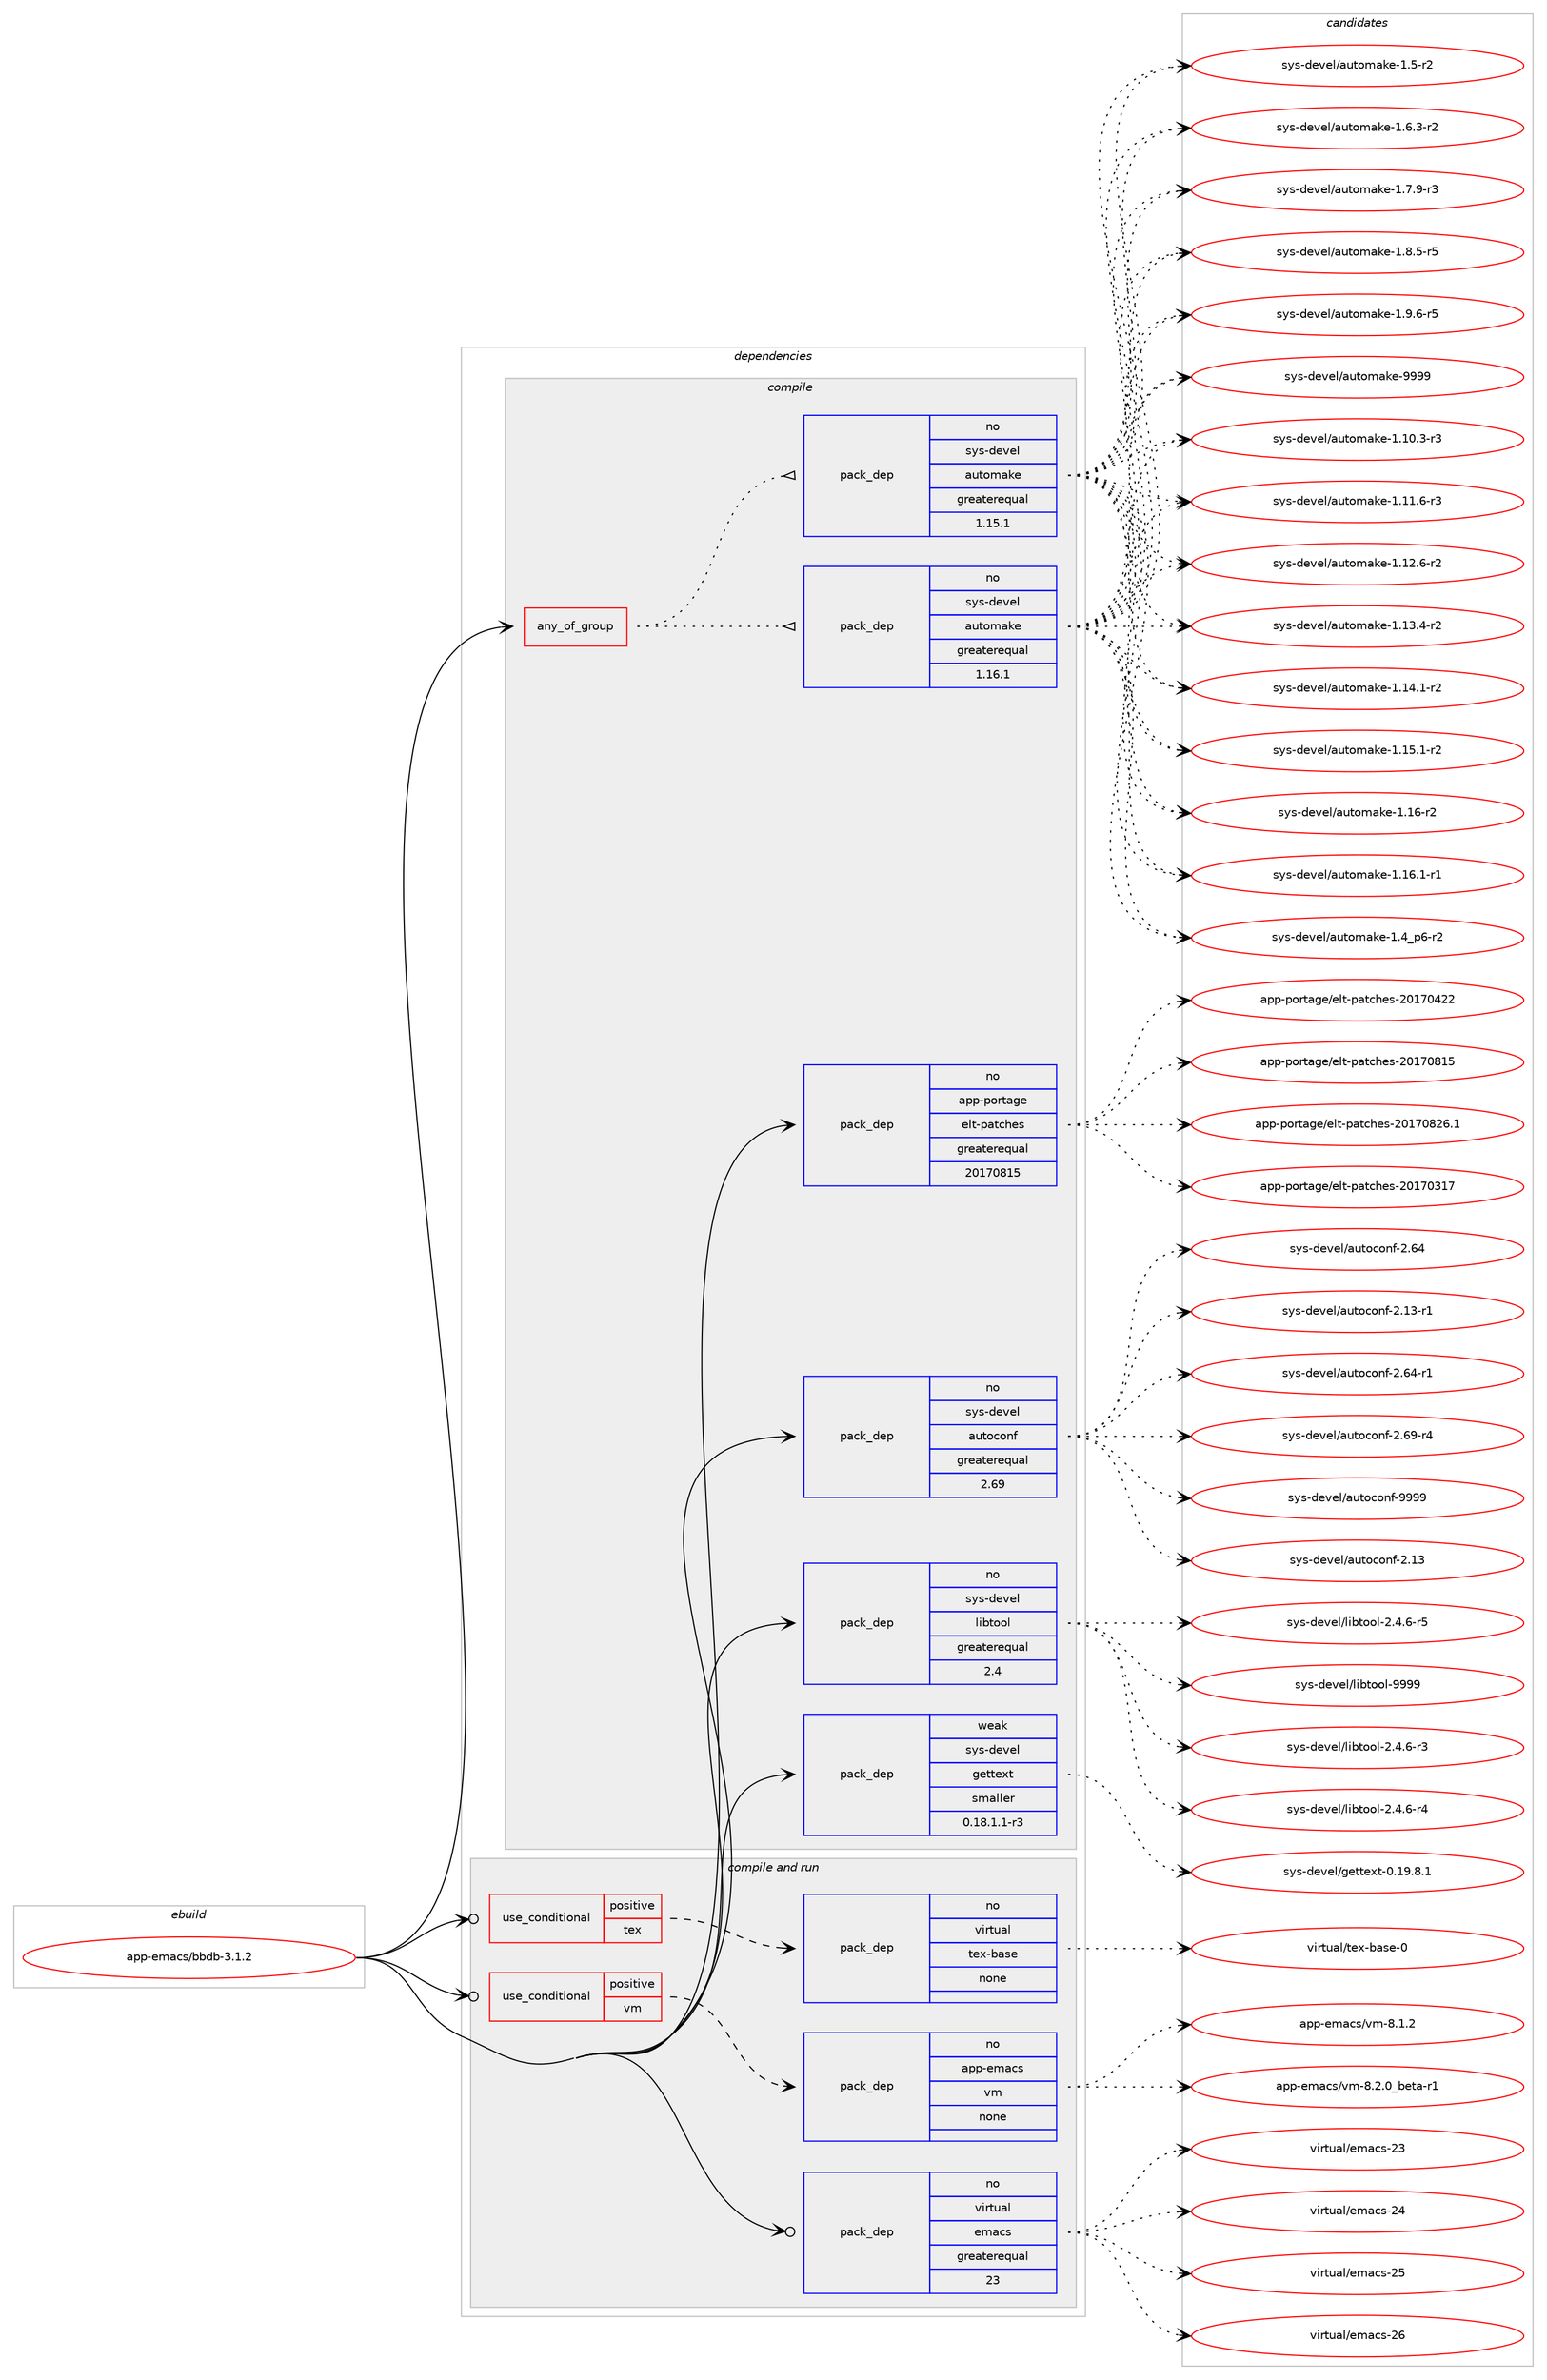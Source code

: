 digraph prolog {

# *************
# Graph options
# *************

newrank=true;
concentrate=true;
compound=true;
graph [rankdir=LR,fontname=Helvetica,fontsize=10,ranksep=1.5];#, ranksep=2.5, nodesep=0.2];
edge  [arrowhead=vee];
node  [fontname=Helvetica,fontsize=10];

# **********
# The ebuild
# **********

subgraph cluster_leftcol {
color=gray;
rank=same;
label=<<i>ebuild</i>>;
id [label="app-emacs/bbdb-3.1.2", color=red, width=4, href="../app-emacs/bbdb-3.1.2.svg"];
}

# ****************
# The dependencies
# ****************

subgraph cluster_midcol {
color=gray;
label=<<i>dependencies</i>>;
subgraph cluster_compile {
fillcolor="#eeeeee";
style=filled;
label=<<i>compile</i>>;
subgraph any62 {
dependency1127 [label=<<TABLE BORDER="0" CELLBORDER="1" CELLSPACING="0" CELLPADDING="4"><TR><TD CELLPADDING="10">any_of_group</TD></TR></TABLE>>, shape=none, color=red];subgraph pack900 {
dependency1128 [label=<<TABLE BORDER="0" CELLBORDER="1" CELLSPACING="0" CELLPADDING="4" WIDTH="220"><TR><TD ROWSPAN="6" CELLPADDING="30">pack_dep</TD></TR><TR><TD WIDTH="110">no</TD></TR><TR><TD>sys-devel</TD></TR><TR><TD>automake</TD></TR><TR><TD>greaterequal</TD></TR><TR><TD>1.16.1</TD></TR></TABLE>>, shape=none, color=blue];
}
dependency1127:e -> dependency1128:w [weight=20,style="dotted",arrowhead="oinv"];
subgraph pack901 {
dependency1129 [label=<<TABLE BORDER="0" CELLBORDER="1" CELLSPACING="0" CELLPADDING="4" WIDTH="220"><TR><TD ROWSPAN="6" CELLPADDING="30">pack_dep</TD></TR><TR><TD WIDTH="110">no</TD></TR><TR><TD>sys-devel</TD></TR><TR><TD>automake</TD></TR><TR><TD>greaterequal</TD></TR><TR><TD>1.15.1</TD></TR></TABLE>>, shape=none, color=blue];
}
dependency1127:e -> dependency1129:w [weight=20,style="dotted",arrowhead="oinv"];
}
id:e -> dependency1127:w [weight=20,style="solid",arrowhead="vee"];
subgraph pack902 {
dependency1130 [label=<<TABLE BORDER="0" CELLBORDER="1" CELLSPACING="0" CELLPADDING="4" WIDTH="220"><TR><TD ROWSPAN="6" CELLPADDING="30">pack_dep</TD></TR><TR><TD WIDTH="110">no</TD></TR><TR><TD>app-portage</TD></TR><TR><TD>elt-patches</TD></TR><TR><TD>greaterequal</TD></TR><TR><TD>20170815</TD></TR></TABLE>>, shape=none, color=blue];
}
id:e -> dependency1130:w [weight=20,style="solid",arrowhead="vee"];
subgraph pack903 {
dependency1131 [label=<<TABLE BORDER="0" CELLBORDER="1" CELLSPACING="0" CELLPADDING="4" WIDTH="220"><TR><TD ROWSPAN="6" CELLPADDING="30">pack_dep</TD></TR><TR><TD WIDTH="110">no</TD></TR><TR><TD>sys-devel</TD></TR><TR><TD>autoconf</TD></TR><TR><TD>greaterequal</TD></TR><TR><TD>2.69</TD></TR></TABLE>>, shape=none, color=blue];
}
id:e -> dependency1131:w [weight=20,style="solid",arrowhead="vee"];
subgraph pack904 {
dependency1132 [label=<<TABLE BORDER="0" CELLBORDER="1" CELLSPACING="0" CELLPADDING="4" WIDTH="220"><TR><TD ROWSPAN="6" CELLPADDING="30">pack_dep</TD></TR><TR><TD WIDTH="110">no</TD></TR><TR><TD>sys-devel</TD></TR><TR><TD>libtool</TD></TR><TR><TD>greaterequal</TD></TR><TR><TD>2.4</TD></TR></TABLE>>, shape=none, color=blue];
}
id:e -> dependency1132:w [weight=20,style="solid",arrowhead="vee"];
subgraph pack905 {
dependency1133 [label=<<TABLE BORDER="0" CELLBORDER="1" CELLSPACING="0" CELLPADDING="4" WIDTH="220"><TR><TD ROWSPAN="6" CELLPADDING="30">pack_dep</TD></TR><TR><TD WIDTH="110">weak</TD></TR><TR><TD>sys-devel</TD></TR><TR><TD>gettext</TD></TR><TR><TD>smaller</TD></TR><TR><TD>0.18.1.1-r3</TD></TR></TABLE>>, shape=none, color=blue];
}
id:e -> dependency1133:w [weight=20,style="solid",arrowhead="vee"];
}
subgraph cluster_compileandrun {
fillcolor="#eeeeee";
style=filled;
label=<<i>compile and run</i>>;
subgraph cond161 {
dependency1134 [label=<<TABLE BORDER="0" CELLBORDER="1" CELLSPACING="0" CELLPADDING="4"><TR><TD ROWSPAN="3" CELLPADDING="10">use_conditional</TD></TR><TR><TD>positive</TD></TR><TR><TD>tex</TD></TR></TABLE>>, shape=none, color=red];
subgraph pack906 {
dependency1135 [label=<<TABLE BORDER="0" CELLBORDER="1" CELLSPACING="0" CELLPADDING="4" WIDTH="220"><TR><TD ROWSPAN="6" CELLPADDING="30">pack_dep</TD></TR><TR><TD WIDTH="110">no</TD></TR><TR><TD>virtual</TD></TR><TR><TD>tex-base</TD></TR><TR><TD>none</TD></TR><TR><TD></TD></TR></TABLE>>, shape=none, color=blue];
}
dependency1134:e -> dependency1135:w [weight=20,style="dashed",arrowhead="vee"];
}
id:e -> dependency1134:w [weight=20,style="solid",arrowhead="odotvee"];
subgraph cond162 {
dependency1136 [label=<<TABLE BORDER="0" CELLBORDER="1" CELLSPACING="0" CELLPADDING="4"><TR><TD ROWSPAN="3" CELLPADDING="10">use_conditional</TD></TR><TR><TD>positive</TD></TR><TR><TD>vm</TD></TR></TABLE>>, shape=none, color=red];
subgraph pack907 {
dependency1137 [label=<<TABLE BORDER="0" CELLBORDER="1" CELLSPACING="0" CELLPADDING="4" WIDTH="220"><TR><TD ROWSPAN="6" CELLPADDING="30">pack_dep</TD></TR><TR><TD WIDTH="110">no</TD></TR><TR><TD>app-emacs</TD></TR><TR><TD>vm</TD></TR><TR><TD>none</TD></TR><TR><TD></TD></TR></TABLE>>, shape=none, color=blue];
}
dependency1136:e -> dependency1137:w [weight=20,style="dashed",arrowhead="vee"];
}
id:e -> dependency1136:w [weight=20,style="solid",arrowhead="odotvee"];
subgraph pack908 {
dependency1138 [label=<<TABLE BORDER="0" CELLBORDER="1" CELLSPACING="0" CELLPADDING="4" WIDTH="220"><TR><TD ROWSPAN="6" CELLPADDING="30">pack_dep</TD></TR><TR><TD WIDTH="110">no</TD></TR><TR><TD>virtual</TD></TR><TR><TD>emacs</TD></TR><TR><TD>greaterequal</TD></TR><TR><TD>23</TD></TR></TABLE>>, shape=none, color=blue];
}
id:e -> dependency1138:w [weight=20,style="solid",arrowhead="odotvee"];
}
subgraph cluster_run {
fillcolor="#eeeeee";
style=filled;
label=<<i>run</i>>;
}
}

# **************
# The candidates
# **************

subgraph cluster_choices {
rank=same;
color=gray;
label=<<i>candidates</i>>;

subgraph choice900 {
color=black;
nodesep=1;
choice11512111545100101118101108479711711611110997107101454946494846514511451 [label="sys-devel/automake-1.10.3-r3", color=red, width=4,href="../sys-devel/automake-1.10.3-r3.svg"];
choice11512111545100101118101108479711711611110997107101454946494946544511451 [label="sys-devel/automake-1.11.6-r3", color=red, width=4,href="../sys-devel/automake-1.11.6-r3.svg"];
choice11512111545100101118101108479711711611110997107101454946495046544511450 [label="sys-devel/automake-1.12.6-r2", color=red, width=4,href="../sys-devel/automake-1.12.6-r2.svg"];
choice11512111545100101118101108479711711611110997107101454946495146524511450 [label="sys-devel/automake-1.13.4-r2", color=red, width=4,href="../sys-devel/automake-1.13.4-r2.svg"];
choice11512111545100101118101108479711711611110997107101454946495246494511450 [label="sys-devel/automake-1.14.1-r2", color=red, width=4,href="../sys-devel/automake-1.14.1-r2.svg"];
choice11512111545100101118101108479711711611110997107101454946495346494511450 [label="sys-devel/automake-1.15.1-r2", color=red, width=4,href="../sys-devel/automake-1.15.1-r2.svg"];
choice1151211154510010111810110847971171161111099710710145494649544511450 [label="sys-devel/automake-1.16-r2", color=red, width=4,href="../sys-devel/automake-1.16-r2.svg"];
choice11512111545100101118101108479711711611110997107101454946495446494511449 [label="sys-devel/automake-1.16.1-r1", color=red, width=4,href="../sys-devel/automake-1.16.1-r1.svg"];
choice115121115451001011181011084797117116111109971071014549465295112544511450 [label="sys-devel/automake-1.4_p6-r2", color=red, width=4,href="../sys-devel/automake-1.4_p6-r2.svg"];
choice11512111545100101118101108479711711611110997107101454946534511450 [label="sys-devel/automake-1.5-r2", color=red, width=4,href="../sys-devel/automake-1.5-r2.svg"];
choice115121115451001011181011084797117116111109971071014549465446514511450 [label="sys-devel/automake-1.6.3-r2", color=red, width=4,href="../sys-devel/automake-1.6.3-r2.svg"];
choice115121115451001011181011084797117116111109971071014549465546574511451 [label="sys-devel/automake-1.7.9-r3", color=red, width=4,href="../sys-devel/automake-1.7.9-r3.svg"];
choice115121115451001011181011084797117116111109971071014549465646534511453 [label="sys-devel/automake-1.8.5-r5", color=red, width=4,href="../sys-devel/automake-1.8.5-r5.svg"];
choice115121115451001011181011084797117116111109971071014549465746544511453 [label="sys-devel/automake-1.9.6-r5", color=red, width=4,href="../sys-devel/automake-1.9.6-r5.svg"];
choice115121115451001011181011084797117116111109971071014557575757 [label="sys-devel/automake-9999", color=red, width=4,href="../sys-devel/automake-9999.svg"];
dependency1128:e -> choice11512111545100101118101108479711711611110997107101454946494846514511451:w [style=dotted,weight="100"];
dependency1128:e -> choice11512111545100101118101108479711711611110997107101454946494946544511451:w [style=dotted,weight="100"];
dependency1128:e -> choice11512111545100101118101108479711711611110997107101454946495046544511450:w [style=dotted,weight="100"];
dependency1128:e -> choice11512111545100101118101108479711711611110997107101454946495146524511450:w [style=dotted,weight="100"];
dependency1128:e -> choice11512111545100101118101108479711711611110997107101454946495246494511450:w [style=dotted,weight="100"];
dependency1128:e -> choice11512111545100101118101108479711711611110997107101454946495346494511450:w [style=dotted,weight="100"];
dependency1128:e -> choice1151211154510010111810110847971171161111099710710145494649544511450:w [style=dotted,weight="100"];
dependency1128:e -> choice11512111545100101118101108479711711611110997107101454946495446494511449:w [style=dotted,weight="100"];
dependency1128:e -> choice115121115451001011181011084797117116111109971071014549465295112544511450:w [style=dotted,weight="100"];
dependency1128:e -> choice11512111545100101118101108479711711611110997107101454946534511450:w [style=dotted,weight="100"];
dependency1128:e -> choice115121115451001011181011084797117116111109971071014549465446514511450:w [style=dotted,weight="100"];
dependency1128:e -> choice115121115451001011181011084797117116111109971071014549465546574511451:w [style=dotted,weight="100"];
dependency1128:e -> choice115121115451001011181011084797117116111109971071014549465646534511453:w [style=dotted,weight="100"];
dependency1128:e -> choice115121115451001011181011084797117116111109971071014549465746544511453:w [style=dotted,weight="100"];
dependency1128:e -> choice115121115451001011181011084797117116111109971071014557575757:w [style=dotted,weight="100"];
}
subgraph choice901 {
color=black;
nodesep=1;
choice11512111545100101118101108479711711611110997107101454946494846514511451 [label="sys-devel/automake-1.10.3-r3", color=red, width=4,href="../sys-devel/automake-1.10.3-r3.svg"];
choice11512111545100101118101108479711711611110997107101454946494946544511451 [label="sys-devel/automake-1.11.6-r3", color=red, width=4,href="../sys-devel/automake-1.11.6-r3.svg"];
choice11512111545100101118101108479711711611110997107101454946495046544511450 [label="sys-devel/automake-1.12.6-r2", color=red, width=4,href="../sys-devel/automake-1.12.6-r2.svg"];
choice11512111545100101118101108479711711611110997107101454946495146524511450 [label="sys-devel/automake-1.13.4-r2", color=red, width=4,href="../sys-devel/automake-1.13.4-r2.svg"];
choice11512111545100101118101108479711711611110997107101454946495246494511450 [label="sys-devel/automake-1.14.1-r2", color=red, width=4,href="../sys-devel/automake-1.14.1-r2.svg"];
choice11512111545100101118101108479711711611110997107101454946495346494511450 [label="sys-devel/automake-1.15.1-r2", color=red, width=4,href="../sys-devel/automake-1.15.1-r2.svg"];
choice1151211154510010111810110847971171161111099710710145494649544511450 [label="sys-devel/automake-1.16-r2", color=red, width=4,href="../sys-devel/automake-1.16-r2.svg"];
choice11512111545100101118101108479711711611110997107101454946495446494511449 [label="sys-devel/automake-1.16.1-r1", color=red, width=4,href="../sys-devel/automake-1.16.1-r1.svg"];
choice115121115451001011181011084797117116111109971071014549465295112544511450 [label="sys-devel/automake-1.4_p6-r2", color=red, width=4,href="../sys-devel/automake-1.4_p6-r2.svg"];
choice11512111545100101118101108479711711611110997107101454946534511450 [label="sys-devel/automake-1.5-r2", color=red, width=4,href="../sys-devel/automake-1.5-r2.svg"];
choice115121115451001011181011084797117116111109971071014549465446514511450 [label="sys-devel/automake-1.6.3-r2", color=red, width=4,href="../sys-devel/automake-1.6.3-r2.svg"];
choice115121115451001011181011084797117116111109971071014549465546574511451 [label="sys-devel/automake-1.7.9-r3", color=red, width=4,href="../sys-devel/automake-1.7.9-r3.svg"];
choice115121115451001011181011084797117116111109971071014549465646534511453 [label="sys-devel/automake-1.8.5-r5", color=red, width=4,href="../sys-devel/automake-1.8.5-r5.svg"];
choice115121115451001011181011084797117116111109971071014549465746544511453 [label="sys-devel/automake-1.9.6-r5", color=red, width=4,href="../sys-devel/automake-1.9.6-r5.svg"];
choice115121115451001011181011084797117116111109971071014557575757 [label="sys-devel/automake-9999", color=red, width=4,href="../sys-devel/automake-9999.svg"];
dependency1129:e -> choice11512111545100101118101108479711711611110997107101454946494846514511451:w [style=dotted,weight="100"];
dependency1129:e -> choice11512111545100101118101108479711711611110997107101454946494946544511451:w [style=dotted,weight="100"];
dependency1129:e -> choice11512111545100101118101108479711711611110997107101454946495046544511450:w [style=dotted,weight="100"];
dependency1129:e -> choice11512111545100101118101108479711711611110997107101454946495146524511450:w [style=dotted,weight="100"];
dependency1129:e -> choice11512111545100101118101108479711711611110997107101454946495246494511450:w [style=dotted,weight="100"];
dependency1129:e -> choice11512111545100101118101108479711711611110997107101454946495346494511450:w [style=dotted,weight="100"];
dependency1129:e -> choice1151211154510010111810110847971171161111099710710145494649544511450:w [style=dotted,weight="100"];
dependency1129:e -> choice11512111545100101118101108479711711611110997107101454946495446494511449:w [style=dotted,weight="100"];
dependency1129:e -> choice115121115451001011181011084797117116111109971071014549465295112544511450:w [style=dotted,weight="100"];
dependency1129:e -> choice11512111545100101118101108479711711611110997107101454946534511450:w [style=dotted,weight="100"];
dependency1129:e -> choice115121115451001011181011084797117116111109971071014549465446514511450:w [style=dotted,weight="100"];
dependency1129:e -> choice115121115451001011181011084797117116111109971071014549465546574511451:w [style=dotted,weight="100"];
dependency1129:e -> choice115121115451001011181011084797117116111109971071014549465646534511453:w [style=dotted,weight="100"];
dependency1129:e -> choice115121115451001011181011084797117116111109971071014549465746544511453:w [style=dotted,weight="100"];
dependency1129:e -> choice115121115451001011181011084797117116111109971071014557575757:w [style=dotted,weight="100"];
}
subgraph choice902 {
color=black;
nodesep=1;
choice97112112451121111141169710310147101108116451129711699104101115455048495548514955 [label="app-portage/elt-patches-20170317", color=red, width=4,href="../app-portage/elt-patches-20170317.svg"];
choice97112112451121111141169710310147101108116451129711699104101115455048495548525050 [label="app-portage/elt-patches-20170422", color=red, width=4,href="../app-portage/elt-patches-20170422.svg"];
choice97112112451121111141169710310147101108116451129711699104101115455048495548564953 [label="app-portage/elt-patches-20170815", color=red, width=4,href="../app-portage/elt-patches-20170815.svg"];
choice971121124511211111411697103101471011081164511297116991041011154550484955485650544649 [label="app-portage/elt-patches-20170826.1", color=red, width=4,href="../app-portage/elt-patches-20170826.1.svg"];
dependency1130:e -> choice97112112451121111141169710310147101108116451129711699104101115455048495548514955:w [style=dotted,weight="100"];
dependency1130:e -> choice97112112451121111141169710310147101108116451129711699104101115455048495548525050:w [style=dotted,weight="100"];
dependency1130:e -> choice97112112451121111141169710310147101108116451129711699104101115455048495548564953:w [style=dotted,weight="100"];
dependency1130:e -> choice971121124511211111411697103101471011081164511297116991041011154550484955485650544649:w [style=dotted,weight="100"];
}
subgraph choice903 {
color=black;
nodesep=1;
choice115121115451001011181011084797117116111991111101024550464951 [label="sys-devel/autoconf-2.13", color=red, width=4,href="../sys-devel/autoconf-2.13.svg"];
choice115121115451001011181011084797117116111991111101024550465452 [label="sys-devel/autoconf-2.64", color=red, width=4,href="../sys-devel/autoconf-2.64.svg"];
choice1151211154510010111810110847971171161119911111010245504649514511449 [label="sys-devel/autoconf-2.13-r1", color=red, width=4,href="../sys-devel/autoconf-2.13-r1.svg"];
choice1151211154510010111810110847971171161119911111010245504654524511449 [label="sys-devel/autoconf-2.64-r1", color=red, width=4,href="../sys-devel/autoconf-2.64-r1.svg"];
choice1151211154510010111810110847971171161119911111010245504654574511452 [label="sys-devel/autoconf-2.69-r4", color=red, width=4,href="../sys-devel/autoconf-2.69-r4.svg"];
choice115121115451001011181011084797117116111991111101024557575757 [label="sys-devel/autoconf-9999", color=red, width=4,href="../sys-devel/autoconf-9999.svg"];
dependency1131:e -> choice115121115451001011181011084797117116111991111101024550464951:w [style=dotted,weight="100"];
dependency1131:e -> choice115121115451001011181011084797117116111991111101024550465452:w [style=dotted,weight="100"];
dependency1131:e -> choice1151211154510010111810110847971171161119911111010245504649514511449:w [style=dotted,weight="100"];
dependency1131:e -> choice1151211154510010111810110847971171161119911111010245504654524511449:w [style=dotted,weight="100"];
dependency1131:e -> choice1151211154510010111810110847971171161119911111010245504654574511452:w [style=dotted,weight="100"];
dependency1131:e -> choice115121115451001011181011084797117116111991111101024557575757:w [style=dotted,weight="100"];
}
subgraph choice904 {
color=black;
nodesep=1;
choice1151211154510010111810110847108105981161111111084550465246544511451 [label="sys-devel/libtool-2.4.6-r3", color=red, width=4,href="../sys-devel/libtool-2.4.6-r3.svg"];
choice1151211154510010111810110847108105981161111111084550465246544511452 [label="sys-devel/libtool-2.4.6-r4", color=red, width=4,href="../sys-devel/libtool-2.4.6-r4.svg"];
choice1151211154510010111810110847108105981161111111084550465246544511453 [label="sys-devel/libtool-2.4.6-r5", color=red, width=4,href="../sys-devel/libtool-2.4.6-r5.svg"];
choice1151211154510010111810110847108105981161111111084557575757 [label="sys-devel/libtool-9999", color=red, width=4,href="../sys-devel/libtool-9999.svg"];
dependency1132:e -> choice1151211154510010111810110847108105981161111111084550465246544511451:w [style=dotted,weight="100"];
dependency1132:e -> choice1151211154510010111810110847108105981161111111084550465246544511452:w [style=dotted,weight="100"];
dependency1132:e -> choice1151211154510010111810110847108105981161111111084550465246544511453:w [style=dotted,weight="100"];
dependency1132:e -> choice1151211154510010111810110847108105981161111111084557575757:w [style=dotted,weight="100"];
}
subgraph choice905 {
color=black;
nodesep=1;
choice1151211154510010111810110847103101116116101120116454846495746564649 [label="sys-devel/gettext-0.19.8.1", color=red, width=4,href="../sys-devel/gettext-0.19.8.1.svg"];
dependency1133:e -> choice1151211154510010111810110847103101116116101120116454846495746564649:w [style=dotted,weight="100"];
}
subgraph choice906 {
color=black;
nodesep=1;
choice11810511411611797108471161011204598971151014548 [label="virtual/tex-base-0", color=red, width=4,href="../virtual/tex-base-0.svg"];
dependency1135:e -> choice11810511411611797108471161011204598971151014548:w [style=dotted,weight="100"];
}
subgraph choice907 {
color=black;
nodesep=1;
choice9711211245101109979911547118109455646494650 [label="app-emacs/vm-8.1.2", color=red, width=4,href="../app-emacs/vm-8.1.2.svg"];
choice97112112451011099799115471181094556465046489598101116974511449 [label="app-emacs/vm-8.2.0_beta-r1", color=red, width=4,href="../app-emacs/vm-8.2.0_beta-r1.svg"];
dependency1137:e -> choice9711211245101109979911547118109455646494650:w [style=dotted,weight="100"];
dependency1137:e -> choice97112112451011099799115471181094556465046489598101116974511449:w [style=dotted,weight="100"];
}
subgraph choice908 {
color=black;
nodesep=1;
choice11810511411611797108471011099799115455051 [label="virtual/emacs-23", color=red, width=4,href="../virtual/emacs-23.svg"];
choice11810511411611797108471011099799115455052 [label="virtual/emacs-24", color=red, width=4,href="../virtual/emacs-24.svg"];
choice11810511411611797108471011099799115455053 [label="virtual/emacs-25", color=red, width=4,href="../virtual/emacs-25.svg"];
choice11810511411611797108471011099799115455054 [label="virtual/emacs-26", color=red, width=4,href="../virtual/emacs-26.svg"];
dependency1138:e -> choice11810511411611797108471011099799115455051:w [style=dotted,weight="100"];
dependency1138:e -> choice11810511411611797108471011099799115455052:w [style=dotted,weight="100"];
dependency1138:e -> choice11810511411611797108471011099799115455053:w [style=dotted,weight="100"];
dependency1138:e -> choice11810511411611797108471011099799115455054:w [style=dotted,weight="100"];
}
}

}
